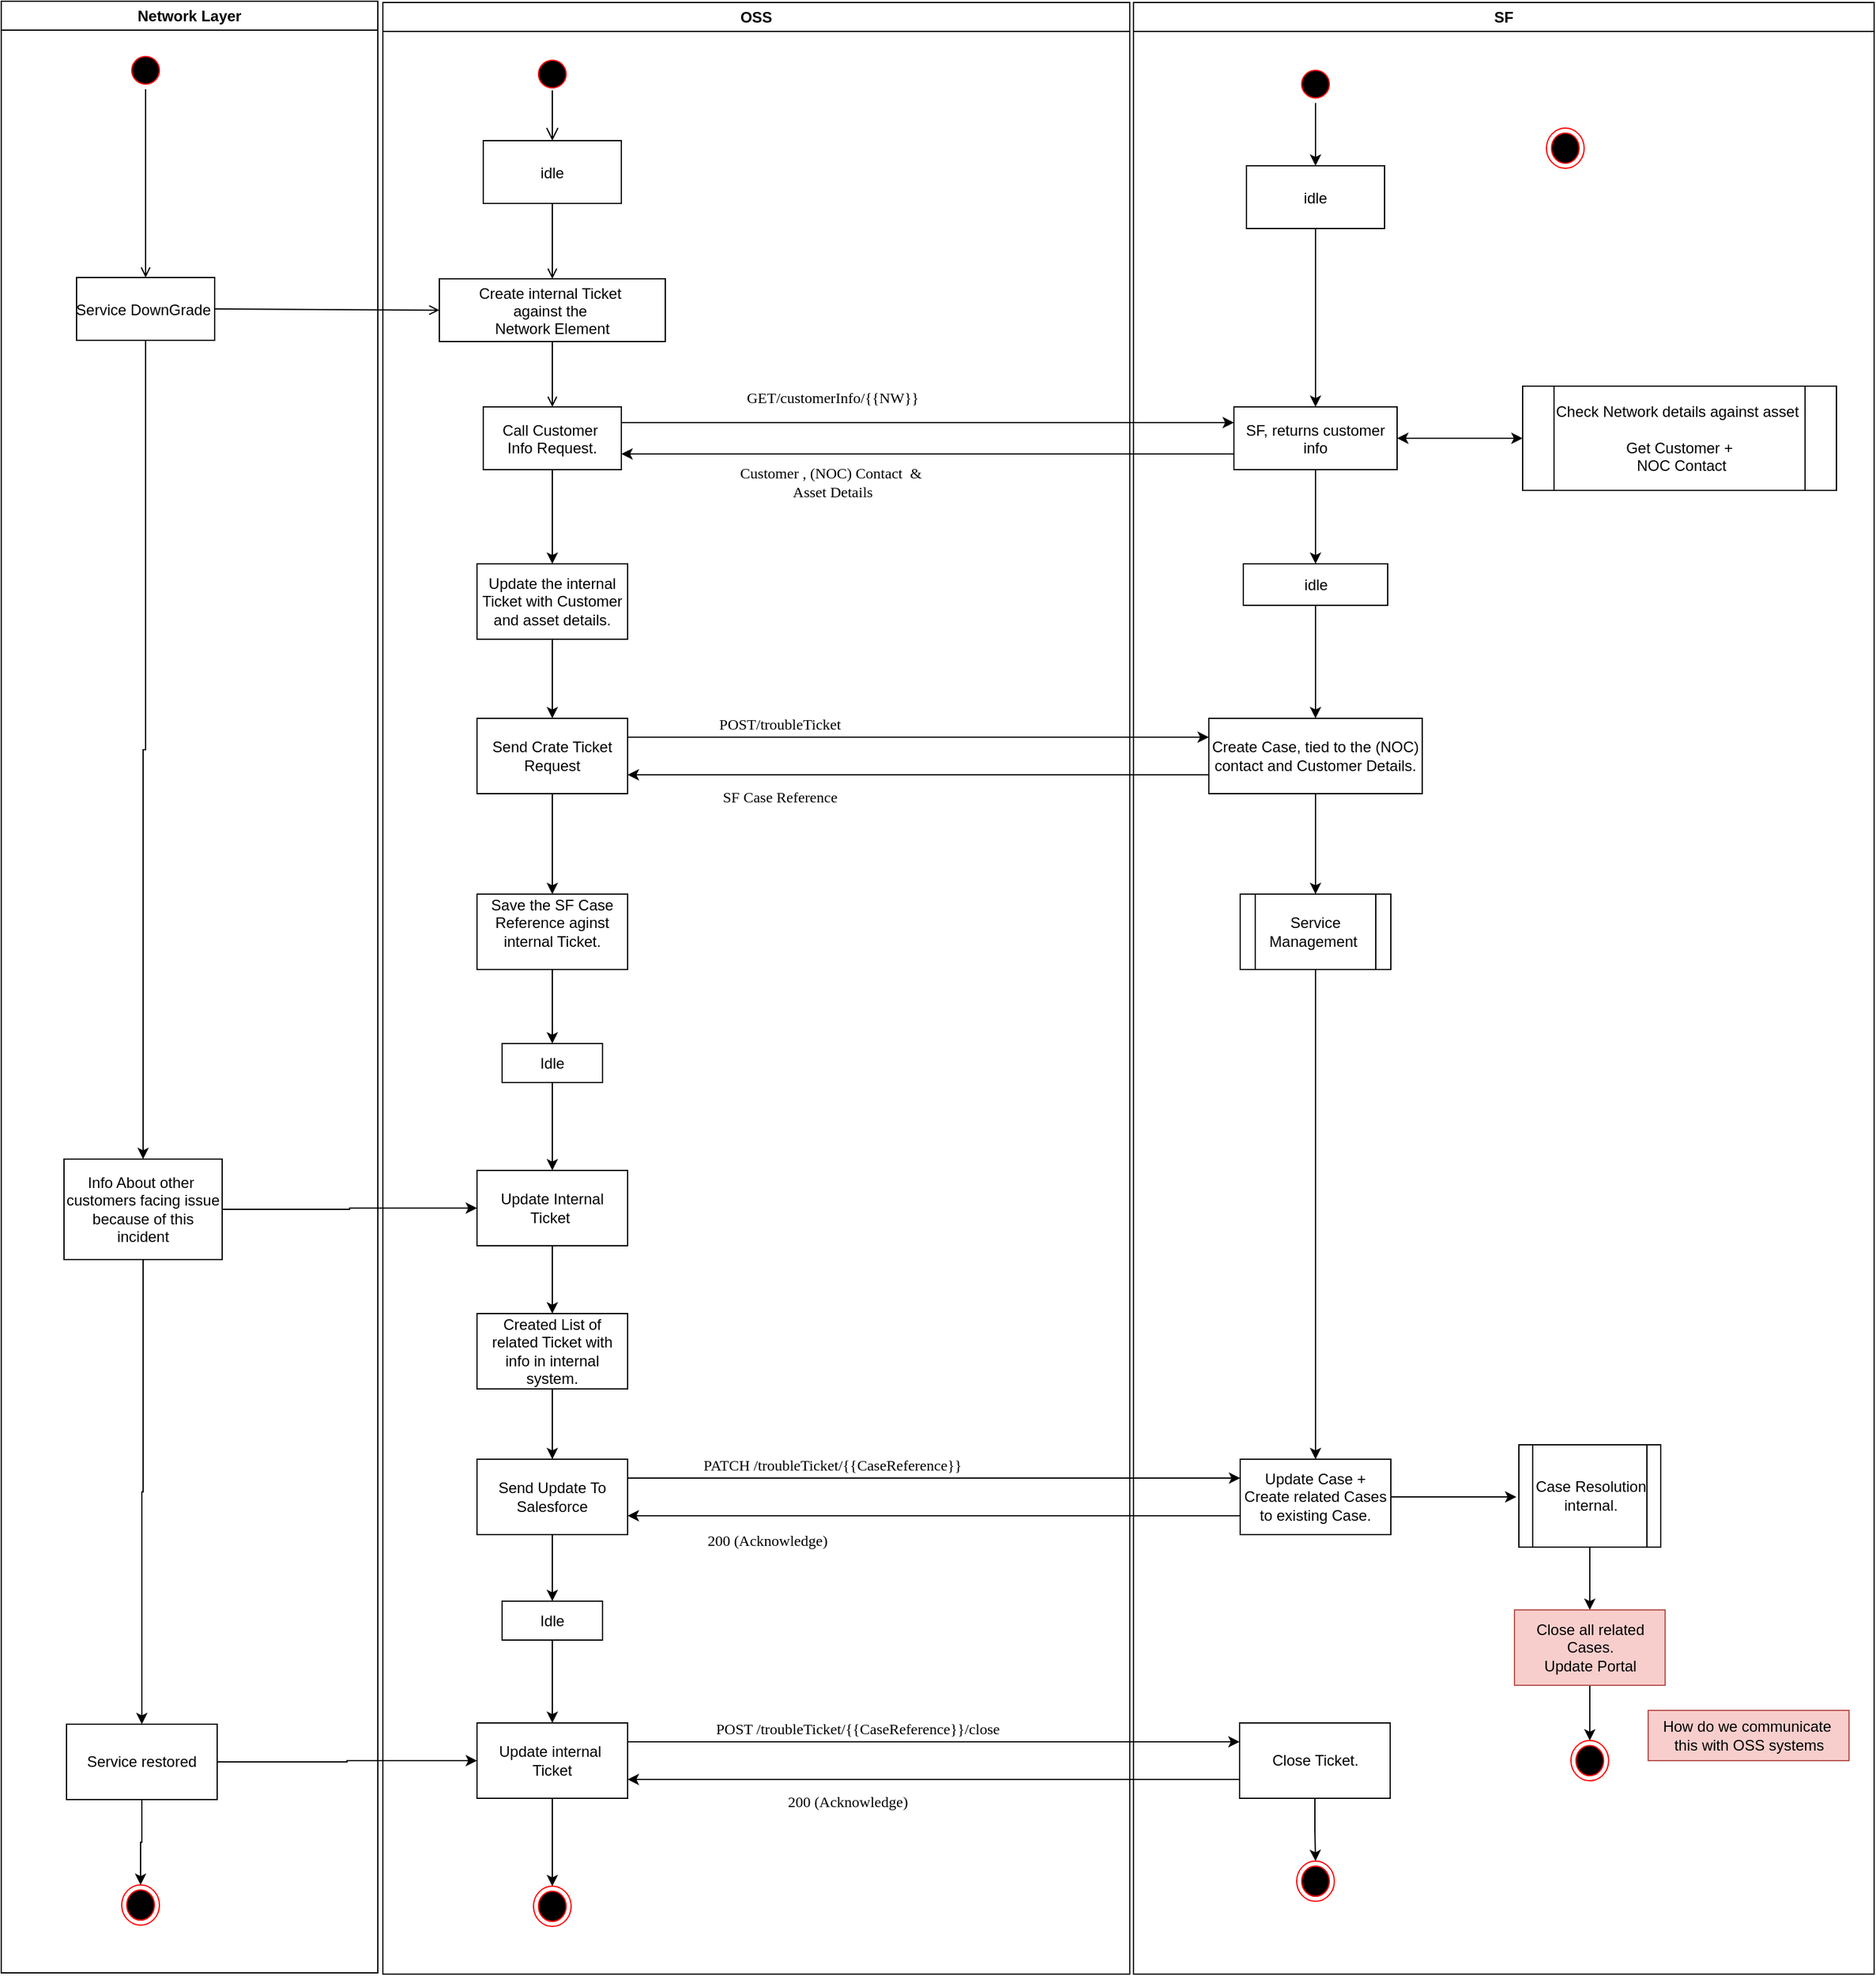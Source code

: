 <mxfile version="24.6.4" type="device">
  <diagram name="Page-1" id="e7e014a7-5840-1c2e-5031-d8a46d1fe8dd">
    <mxGraphModel dx="3585" dy="1845" grid="1" gridSize="10" guides="1" tooltips="1" connect="1" arrows="1" fold="1" page="1" pageScale="1" pageWidth="1169" pageHeight="826" background="none" math="0" shadow="0">
      <root>
        <mxCell id="0" />
        <mxCell id="1" parent="0" />
        <mxCell id="wHvrNHwxP_63tM_eivxe-43" value="Network Layer" style="swimlane;whiteSpace=wrap" vertex="1" parent="1">
          <mxGeometry x="66" y="139" width="300" height="1570" as="geometry" />
        </mxCell>
        <mxCell id="wHvrNHwxP_63tM_eivxe-44" value="" style="ellipse;shape=startState;fillColor=#000000;strokeColor=#ff0000;" vertex="1" parent="wHvrNHwxP_63tM_eivxe-43">
          <mxGeometry x="100" y="40" width="30" height="30" as="geometry" />
        </mxCell>
        <mxCell id="wHvrNHwxP_63tM_eivxe-45" value="" style="endArrow=open;strokeColor=#000000;endFill=1;rounded=0;entryX=0.5;entryY=0;entryDx=0;entryDy=0;" edge="1" parent="wHvrNHwxP_63tM_eivxe-43" source="wHvrNHwxP_63tM_eivxe-44" target="wHvrNHwxP_63tM_eivxe-47">
          <mxGeometry relative="1" as="geometry">
            <mxPoint x="115" y="160" as="sourcePoint" />
            <mxPoint x="115" y="212" as="targetPoint" />
          </mxGeometry>
        </mxCell>
        <mxCell id="wHvrNHwxP_63tM_eivxe-46" value="" style="edgeStyle=orthogonalEdgeStyle;rounded=0;orthogonalLoop=1;jettySize=auto;html=1;" edge="1" parent="wHvrNHwxP_63tM_eivxe-43" source="wHvrNHwxP_63tM_eivxe-47" target="wHvrNHwxP_63tM_eivxe-49">
          <mxGeometry relative="1" as="geometry" />
        </mxCell>
        <mxCell id="wHvrNHwxP_63tM_eivxe-47" value="Service DownGrade " style="" vertex="1" parent="wHvrNHwxP_63tM_eivxe-43">
          <mxGeometry x="60" y="220" width="110" height="50" as="geometry" />
        </mxCell>
        <mxCell id="wHvrNHwxP_63tM_eivxe-48" style="edgeStyle=orthogonalEdgeStyle;rounded=0;orthogonalLoop=1;jettySize=auto;html=1;" edge="1" parent="wHvrNHwxP_63tM_eivxe-43" source="wHvrNHwxP_63tM_eivxe-49" target="wHvrNHwxP_63tM_eivxe-51">
          <mxGeometry relative="1" as="geometry" />
        </mxCell>
        <mxCell id="wHvrNHwxP_63tM_eivxe-49" value="Info About other&amp;nbsp;&lt;div&gt;customers facing issue because of this&lt;/div&gt;&lt;div&gt;incident&lt;/div&gt;" style="whiteSpace=wrap;html=1;" vertex="1" parent="wHvrNHwxP_63tM_eivxe-43">
          <mxGeometry x="50" y="922" width="126" height="80" as="geometry" />
        </mxCell>
        <mxCell id="wHvrNHwxP_63tM_eivxe-50" value="" style="edgeStyle=orthogonalEdgeStyle;rounded=0;orthogonalLoop=1;jettySize=auto;html=1;" edge="1" parent="wHvrNHwxP_63tM_eivxe-43" source="wHvrNHwxP_63tM_eivxe-51" target="wHvrNHwxP_63tM_eivxe-52">
          <mxGeometry relative="1" as="geometry" />
        </mxCell>
        <mxCell id="wHvrNHwxP_63tM_eivxe-51" value="Service restored" style="whiteSpace=wrap;html=1;" vertex="1" parent="wHvrNHwxP_63tM_eivxe-43">
          <mxGeometry x="52" y="1372" width="120" height="60" as="geometry" />
        </mxCell>
        <mxCell id="wHvrNHwxP_63tM_eivxe-52" value="" style="ellipse;shape=endState;fillColor=#000000;strokeColor=#ff0000" vertex="1" parent="wHvrNHwxP_63tM_eivxe-43">
          <mxGeometry x="96" y="1500" width="30" height="32" as="geometry" />
        </mxCell>
        <mxCell id="wHvrNHwxP_63tM_eivxe-53" value="OSS" style="swimlane;whiteSpace=wrap" vertex="1" parent="1">
          <mxGeometry x="370" y="140" width="595" height="1570" as="geometry" />
        </mxCell>
        <mxCell id="wHvrNHwxP_63tM_eivxe-54" value="" style="ellipse;shape=startState;fillColor=#000000;strokeColor=#ff0000;" vertex="1" parent="wHvrNHwxP_63tM_eivxe-53">
          <mxGeometry x="120" y="42" width="30" height="30" as="geometry" />
        </mxCell>
        <mxCell id="wHvrNHwxP_63tM_eivxe-55" value="" style="edgeStyle=elbowEdgeStyle;elbow=horizontal;verticalAlign=bottom;endArrow=open;endSize=8;strokeColor=#000000;endFill=1;rounded=0" edge="1" parent="wHvrNHwxP_63tM_eivxe-53" target="wHvrNHwxP_63tM_eivxe-56">
          <mxGeometry x="40" y="20" as="geometry">
            <mxPoint x="115" y="90" as="targetPoint" />
            <mxPoint x="135" y="70" as="sourcePoint" />
          </mxGeometry>
        </mxCell>
        <mxCell id="wHvrNHwxP_63tM_eivxe-56" value="idle" style="" vertex="1" parent="wHvrNHwxP_63tM_eivxe-53">
          <mxGeometry x="80" y="110" width="110" height="50" as="geometry" />
        </mxCell>
        <mxCell id="wHvrNHwxP_63tM_eivxe-57" value="Create internal Ticket &#xa;against the &#xa;Network Element" style="" vertex="1" parent="wHvrNHwxP_63tM_eivxe-53">
          <mxGeometry x="45" y="220" width="180" height="50" as="geometry" />
        </mxCell>
        <mxCell id="wHvrNHwxP_63tM_eivxe-58" value="" style="endArrow=open;strokeColor=#000000;endFill=1;rounded=0" edge="1" parent="wHvrNHwxP_63tM_eivxe-53" source="wHvrNHwxP_63tM_eivxe-56" target="wHvrNHwxP_63tM_eivxe-57">
          <mxGeometry relative="1" as="geometry" />
        </mxCell>
        <mxCell id="wHvrNHwxP_63tM_eivxe-59" value="" style="edgeStyle=orthogonalEdgeStyle;rounded=0;orthogonalLoop=1;jettySize=auto;html=1;" edge="1" parent="wHvrNHwxP_63tM_eivxe-53" source="wHvrNHwxP_63tM_eivxe-60" target="wHvrNHwxP_63tM_eivxe-65">
          <mxGeometry relative="1" as="geometry" />
        </mxCell>
        <mxCell id="wHvrNHwxP_63tM_eivxe-60" value="Call Customer &#xa;Info Request." style="" vertex="1" parent="wHvrNHwxP_63tM_eivxe-53">
          <mxGeometry x="80" y="322" width="110" height="50" as="geometry" />
        </mxCell>
        <mxCell id="wHvrNHwxP_63tM_eivxe-61" value="" style="endArrow=open;strokeColor=#000000;endFill=1;rounded=0" edge="1" parent="wHvrNHwxP_63tM_eivxe-53" source="wHvrNHwxP_63tM_eivxe-57" target="wHvrNHwxP_63tM_eivxe-60">
          <mxGeometry relative="1" as="geometry" />
        </mxCell>
        <mxCell id="wHvrNHwxP_63tM_eivxe-62" value="GET/customerInfo/{{NW}}" style="text;html=1;align=center;verticalAlign=middle;resizable=0;points=[];autosize=1;strokeColor=none;fillColor=none;fontFamily=Lucida Console;" vertex="1" parent="wHvrNHwxP_63tM_eivxe-53">
          <mxGeometry x="262.5" y="300" width="190" height="30" as="geometry" />
        </mxCell>
        <mxCell id="wHvrNHwxP_63tM_eivxe-63" value="Customer , (NOC) Contact&amp;nbsp; &amp;amp;&amp;nbsp;&lt;div&gt;Asset Details&lt;/div&gt;" style="text;html=1;align=center;verticalAlign=middle;resizable=0;points=[];autosize=1;strokeColor=none;fillColor=none;fontFamily=Lucida Console;" vertex="1" parent="wHvrNHwxP_63tM_eivxe-53">
          <mxGeometry x="242.5" y="362" width="230" height="40" as="geometry" />
        </mxCell>
        <mxCell id="wHvrNHwxP_63tM_eivxe-64" value="" style="edgeStyle=orthogonalEdgeStyle;rounded=0;orthogonalLoop=1;jettySize=auto;html=1;" edge="1" parent="wHvrNHwxP_63tM_eivxe-53" source="wHvrNHwxP_63tM_eivxe-65" target="wHvrNHwxP_63tM_eivxe-67">
          <mxGeometry relative="1" as="geometry" />
        </mxCell>
        <mxCell id="wHvrNHwxP_63tM_eivxe-65" value="Update the internal Ticket with Customer and asset details." style="whiteSpace=wrap;html=1;" vertex="1" parent="wHvrNHwxP_63tM_eivxe-53">
          <mxGeometry x="75" y="447" width="120" height="60" as="geometry" />
        </mxCell>
        <mxCell id="wHvrNHwxP_63tM_eivxe-66" value="" style="edgeStyle=orthogonalEdgeStyle;rounded=0;orthogonalLoop=1;jettySize=auto;html=1;" edge="1" parent="wHvrNHwxP_63tM_eivxe-53" source="wHvrNHwxP_63tM_eivxe-67" target="wHvrNHwxP_63tM_eivxe-70">
          <mxGeometry relative="1" as="geometry" />
        </mxCell>
        <mxCell id="wHvrNHwxP_63tM_eivxe-67" value="Send Crate Ticket Request" style="whiteSpace=wrap;html=1;" vertex="1" parent="wHvrNHwxP_63tM_eivxe-53">
          <mxGeometry x="75" y="570" width="120" height="60" as="geometry" />
        </mxCell>
        <mxCell id="wHvrNHwxP_63tM_eivxe-68" value="POST/troubleTicket" style="text;html=1;align=center;verticalAlign=middle;resizable=0;points=[];autosize=1;strokeColor=none;fillColor=none;fontFamily=Lucida Console;" vertex="1" parent="wHvrNHwxP_63tM_eivxe-53">
          <mxGeometry x="240.5" y="560" width="150" height="30" as="geometry" />
        </mxCell>
        <mxCell id="wHvrNHwxP_63tM_eivxe-69" value="" style="edgeStyle=orthogonalEdgeStyle;rounded=0;orthogonalLoop=1;jettySize=auto;html=1;" edge="1" parent="wHvrNHwxP_63tM_eivxe-53" source="wHvrNHwxP_63tM_eivxe-70" target="wHvrNHwxP_63tM_eivxe-73">
          <mxGeometry relative="1" as="geometry" />
        </mxCell>
        <mxCell id="wHvrNHwxP_63tM_eivxe-70" value="Save the SF Case Reference aginst&lt;div&gt;internal Ticket.&lt;/div&gt;&lt;div&gt;&lt;br&gt;&lt;/div&gt;" style="whiteSpace=wrap;html=1;" vertex="1" parent="wHvrNHwxP_63tM_eivxe-53">
          <mxGeometry x="75" y="710" width="120" height="60" as="geometry" />
        </mxCell>
        <mxCell id="wHvrNHwxP_63tM_eivxe-71" value="SF Case Reference" style="text;html=1;align=center;verticalAlign=middle;resizable=0;points=[];autosize=1;strokeColor=none;fillColor=none;fontFamily=Lucida Console;" vertex="1" parent="wHvrNHwxP_63tM_eivxe-53">
          <mxGeometry x="240.5" y="618" width="150" height="30" as="geometry" />
        </mxCell>
        <mxCell id="wHvrNHwxP_63tM_eivxe-72" value="" style="edgeStyle=orthogonalEdgeStyle;rounded=0;orthogonalLoop=1;jettySize=auto;html=1;" edge="1" parent="wHvrNHwxP_63tM_eivxe-53" source="wHvrNHwxP_63tM_eivxe-73" target="wHvrNHwxP_63tM_eivxe-75">
          <mxGeometry relative="1" as="geometry" />
        </mxCell>
        <mxCell id="wHvrNHwxP_63tM_eivxe-73" value="Idle" style="whiteSpace=wrap;html=1;" vertex="1" parent="wHvrNHwxP_63tM_eivxe-53">
          <mxGeometry x="95" y="829" width="80" height="31" as="geometry" />
        </mxCell>
        <mxCell id="wHvrNHwxP_63tM_eivxe-120" value="" style="edgeStyle=orthogonalEdgeStyle;rounded=0;orthogonalLoop=1;jettySize=auto;html=1;" edge="1" parent="wHvrNHwxP_63tM_eivxe-53" source="wHvrNHwxP_63tM_eivxe-75" target="wHvrNHwxP_63tM_eivxe-119">
          <mxGeometry relative="1" as="geometry" />
        </mxCell>
        <mxCell id="wHvrNHwxP_63tM_eivxe-75" value="Update Internal Ticket&amp;nbsp;" style="whiteSpace=wrap;html=1;" vertex="1" parent="wHvrNHwxP_63tM_eivxe-53">
          <mxGeometry x="75" y="930" width="120" height="60" as="geometry" />
        </mxCell>
        <mxCell id="wHvrNHwxP_63tM_eivxe-76" value="" style="edgeStyle=orthogonalEdgeStyle;rounded=0;orthogonalLoop=1;jettySize=auto;html=1;" edge="1" parent="wHvrNHwxP_63tM_eivxe-53" source="wHvrNHwxP_63tM_eivxe-77" target="wHvrNHwxP_63tM_eivxe-80">
          <mxGeometry relative="1" as="geometry" />
        </mxCell>
        <mxCell id="wHvrNHwxP_63tM_eivxe-77" value="Send Update To Salesforce" style="whiteSpace=wrap;html=1;" vertex="1" parent="wHvrNHwxP_63tM_eivxe-53">
          <mxGeometry x="75" y="1160" width="120" height="60" as="geometry" />
        </mxCell>
        <mxCell id="wHvrNHwxP_63tM_eivxe-78" value="PATCH /troubleTicket/{{CaseReference}}&lt;span style=&quot;white-space-collapse: preserve;&quot;&gt;&#x9;&lt;/span&gt;" style="text;html=1;align=center;verticalAlign=middle;resizable=0;points=[];autosize=1;strokeColor=none;fillColor=default;fontFamily=Lucida Console;" vertex="1" parent="wHvrNHwxP_63tM_eivxe-53">
          <mxGeometry x="207.5" y="1150" width="310" height="30" as="geometry" />
        </mxCell>
        <mxCell id="wHvrNHwxP_63tM_eivxe-79" style="edgeStyle=orthogonalEdgeStyle;rounded=0;orthogonalLoop=1;jettySize=auto;html=1;exitX=0.5;exitY=1;exitDx=0;exitDy=0;entryX=0.5;entryY=0;entryDx=0;entryDy=0;" edge="1" parent="wHvrNHwxP_63tM_eivxe-53" source="wHvrNHwxP_63tM_eivxe-80" target="wHvrNHwxP_63tM_eivxe-82">
          <mxGeometry relative="1" as="geometry" />
        </mxCell>
        <mxCell id="wHvrNHwxP_63tM_eivxe-80" value="Idle" style="whiteSpace=wrap;html=1;" vertex="1" parent="wHvrNHwxP_63tM_eivxe-53">
          <mxGeometry x="95" y="1273" width="80" height="31" as="geometry" />
        </mxCell>
        <mxCell id="wHvrNHwxP_63tM_eivxe-81" value="" style="edgeStyle=orthogonalEdgeStyle;rounded=0;orthogonalLoop=1;jettySize=auto;html=1;" edge="1" parent="wHvrNHwxP_63tM_eivxe-53" source="wHvrNHwxP_63tM_eivxe-82" target="wHvrNHwxP_63tM_eivxe-85">
          <mxGeometry relative="1" as="geometry" />
        </mxCell>
        <mxCell id="wHvrNHwxP_63tM_eivxe-82" value="Update internal&amp;nbsp;&lt;div&gt;Ticket&lt;/div&gt;" style="whiteSpace=wrap;html=1;" vertex="1" parent="wHvrNHwxP_63tM_eivxe-53">
          <mxGeometry x="75" y="1370" width="120" height="60" as="geometry" />
        </mxCell>
        <mxCell id="wHvrNHwxP_63tM_eivxe-83" value="POST /troubleTicket/{{CaseReference}}/close" style="text;html=1;align=center;verticalAlign=middle;resizable=0;points=[];autosize=1;strokeColor=none;fillColor=default;fontFamily=Lucida Console;" vertex="1" parent="wHvrNHwxP_63tM_eivxe-53">
          <mxGeometry x="212.5" y="1360" width="330" height="30" as="geometry" />
        </mxCell>
        <mxCell id="wHvrNHwxP_63tM_eivxe-84" value="200 (Acknowledge)" style="text;html=1;align=center;verticalAlign=middle;resizable=0;points=[];autosize=1;strokeColor=none;fillColor=none;fontFamily=Lucida Console;" vertex="1" parent="wHvrNHwxP_63tM_eivxe-53">
          <mxGeometry x="230.5" y="1210" width="150" height="30" as="geometry" />
        </mxCell>
        <mxCell id="wHvrNHwxP_63tM_eivxe-85" value="" style="ellipse;shape=endState;fillColor=#000000;strokeColor=#ff0000" vertex="1" parent="wHvrNHwxP_63tM_eivxe-53">
          <mxGeometry x="120" y="1500" width="30" height="32" as="geometry" />
        </mxCell>
        <mxCell id="wHvrNHwxP_63tM_eivxe-123" style="edgeStyle=orthogonalEdgeStyle;rounded=0;orthogonalLoop=1;jettySize=auto;html=1;exitX=0.5;exitY=1;exitDx=0;exitDy=0;" edge="1" parent="wHvrNHwxP_63tM_eivxe-53" source="wHvrNHwxP_63tM_eivxe-119" target="wHvrNHwxP_63tM_eivxe-77">
          <mxGeometry relative="1" as="geometry" />
        </mxCell>
        <mxCell id="wHvrNHwxP_63tM_eivxe-119" value="Created List of related Ticket with info in internal system." style="whiteSpace=wrap;html=1;" vertex="1" parent="wHvrNHwxP_63tM_eivxe-53">
          <mxGeometry x="75" y="1044" width="120" height="60" as="geometry" />
        </mxCell>
        <mxCell id="wHvrNHwxP_63tM_eivxe-86" value="SF" style="swimlane;whiteSpace=wrap;" vertex="1" parent="1">
          <mxGeometry x="968" y="140" width="590" height="1570" as="geometry" />
        </mxCell>
        <mxCell id="wHvrNHwxP_63tM_eivxe-87" value="" style="edgeStyle=orthogonalEdgeStyle;rounded=0;orthogonalLoop=1;jettySize=auto;html=1;" edge="1" parent="wHvrNHwxP_63tM_eivxe-86" source="wHvrNHwxP_63tM_eivxe-88" target="wHvrNHwxP_63tM_eivxe-99">
          <mxGeometry relative="1" as="geometry" />
        </mxCell>
        <mxCell id="wHvrNHwxP_63tM_eivxe-88" value="SF, returns customer&#xa;info" style="" vertex="1" parent="wHvrNHwxP_63tM_eivxe-86">
          <mxGeometry x="80" y="322" width="130" height="50" as="geometry" />
        </mxCell>
        <mxCell id="wHvrNHwxP_63tM_eivxe-89" value="Check Network details against asset&amp;nbsp;&lt;div&gt;&lt;br&gt;&lt;/div&gt;&lt;div&gt;&lt;div&gt;Get Customer +&lt;/div&gt;&amp;nbsp;NOC Contact&lt;br&gt;&lt;/div&gt;" style="shape=process;whiteSpace=wrap;html=1;backgroundOutline=1;" vertex="1" parent="wHvrNHwxP_63tM_eivxe-86">
          <mxGeometry x="310" y="305.5" width="250" height="83" as="geometry" />
        </mxCell>
        <mxCell id="wHvrNHwxP_63tM_eivxe-90" value="" style="ellipse;shape=endState;fillColor=#000000;strokeColor=#ff0000" vertex="1" parent="wHvrNHwxP_63tM_eivxe-86">
          <mxGeometry x="329" y="100" width="30" height="32" as="geometry" />
        </mxCell>
        <mxCell id="wHvrNHwxP_63tM_eivxe-91" style="edgeStyle=orthogonalEdgeStyle;rounded=0;orthogonalLoop=1;jettySize=auto;html=1;exitX=0.5;exitY=1;exitDx=0;exitDy=0;" edge="1" parent="wHvrNHwxP_63tM_eivxe-86" source="wHvrNHwxP_63tM_eivxe-94" target="wHvrNHwxP_63tM_eivxe-88">
          <mxGeometry relative="1" as="geometry" />
        </mxCell>
        <mxCell id="wHvrNHwxP_63tM_eivxe-92" style="edgeStyle=orthogonalEdgeStyle;rounded=0;orthogonalLoop=1;jettySize=auto;html=1;entryX=0.5;entryY=0;entryDx=0;entryDy=0;" edge="1" parent="wHvrNHwxP_63tM_eivxe-86" source="wHvrNHwxP_63tM_eivxe-93" target="wHvrNHwxP_63tM_eivxe-94">
          <mxGeometry relative="1" as="geometry" />
        </mxCell>
        <mxCell id="wHvrNHwxP_63tM_eivxe-93" value="" style="ellipse;shape=startState;fillColor=#000000;strokeColor=#ff0000;" vertex="1" parent="wHvrNHwxP_63tM_eivxe-86">
          <mxGeometry x="130" y="50" width="30" height="30" as="geometry" />
        </mxCell>
        <mxCell id="wHvrNHwxP_63tM_eivxe-94" value="idle" style="" vertex="1" parent="wHvrNHwxP_63tM_eivxe-86">
          <mxGeometry x="90" y="130" width="110" height="50" as="geometry" />
        </mxCell>
        <mxCell id="wHvrNHwxP_63tM_eivxe-95" value="" style="endArrow=classic;startArrow=classic;html=1;rounded=0;exitX=1;exitY=0.5;exitDx=0;exitDy=0;" edge="1" parent="wHvrNHwxP_63tM_eivxe-86" source="wHvrNHwxP_63tM_eivxe-88" target="wHvrNHwxP_63tM_eivxe-89">
          <mxGeometry width="50" height="50" relative="1" as="geometry">
            <mxPoint x="230" y="330" as="sourcePoint" />
            <mxPoint x="280" y="280" as="targetPoint" />
          </mxGeometry>
        </mxCell>
        <mxCell id="wHvrNHwxP_63tM_eivxe-96" value="" style="edgeStyle=orthogonalEdgeStyle;rounded=0;orthogonalLoop=1;jettySize=auto;html=1;" edge="1" parent="wHvrNHwxP_63tM_eivxe-86" source="wHvrNHwxP_63tM_eivxe-97" target="wHvrNHwxP_63tM_eivxe-103">
          <mxGeometry relative="1" as="geometry" />
        </mxCell>
        <mxCell id="wHvrNHwxP_63tM_eivxe-97" value="Create Case, tied to the (NOC) contact and Customer Details." style="whiteSpace=wrap;html=1;" vertex="1" parent="wHvrNHwxP_63tM_eivxe-86">
          <mxGeometry x="60" y="570" width="170" height="60" as="geometry" />
        </mxCell>
        <mxCell id="wHvrNHwxP_63tM_eivxe-98" style="edgeStyle=orthogonalEdgeStyle;rounded=0;orthogonalLoop=1;jettySize=auto;html=1;" edge="1" parent="wHvrNHwxP_63tM_eivxe-86" source="wHvrNHwxP_63tM_eivxe-99" target="wHvrNHwxP_63tM_eivxe-97">
          <mxGeometry relative="1" as="geometry" />
        </mxCell>
        <mxCell id="wHvrNHwxP_63tM_eivxe-99" value="&lt;span style=&quot;text-wrap: nowrap;&quot;&gt;idle&lt;/span&gt;" style="whiteSpace=wrap;html=1;" vertex="1" parent="wHvrNHwxP_63tM_eivxe-86">
          <mxGeometry x="87.5" y="447" width="115" height="33" as="geometry" />
        </mxCell>
        <mxCell id="wHvrNHwxP_63tM_eivxe-125" value="" style="edgeStyle=orthogonalEdgeStyle;rounded=0;orthogonalLoop=1;jettySize=auto;html=1;" edge="1" parent="wHvrNHwxP_63tM_eivxe-86" source="wHvrNHwxP_63tM_eivxe-101">
          <mxGeometry relative="1" as="geometry">
            <mxPoint x="305" y="1190" as="targetPoint" />
          </mxGeometry>
        </mxCell>
        <mxCell id="wHvrNHwxP_63tM_eivxe-101" value="Update Case + Create related Cases to existing Case." style="whiteSpace=wrap;html=1;" vertex="1" parent="wHvrNHwxP_63tM_eivxe-86">
          <mxGeometry x="85" y="1160" width="120" height="60" as="geometry" />
        </mxCell>
        <mxCell id="wHvrNHwxP_63tM_eivxe-102" style="edgeStyle=orthogonalEdgeStyle;rounded=0;orthogonalLoop=1;jettySize=auto;html=1;entryX=0.5;entryY=0;entryDx=0;entryDy=0;" edge="1" parent="wHvrNHwxP_63tM_eivxe-86" source="wHvrNHwxP_63tM_eivxe-103" target="wHvrNHwxP_63tM_eivxe-101">
          <mxGeometry relative="1" as="geometry" />
        </mxCell>
        <mxCell id="wHvrNHwxP_63tM_eivxe-103" value="Service Management&amp;nbsp;" style="shape=process;whiteSpace=wrap;html=1;backgroundOutline=1;" vertex="1" parent="wHvrNHwxP_63tM_eivxe-86">
          <mxGeometry x="85" y="710" width="120" height="60" as="geometry" />
        </mxCell>
        <mxCell id="wHvrNHwxP_63tM_eivxe-104" value="" style="edgeStyle=orthogonalEdgeStyle;rounded=0;orthogonalLoop=1;jettySize=auto;html=1;" edge="1" parent="wHvrNHwxP_63tM_eivxe-86" source="wHvrNHwxP_63tM_eivxe-105" target="wHvrNHwxP_63tM_eivxe-106">
          <mxGeometry relative="1" as="geometry" />
        </mxCell>
        <mxCell id="wHvrNHwxP_63tM_eivxe-105" value="Close Ticket." style="whiteSpace=wrap;html=1;" vertex="1" parent="wHvrNHwxP_63tM_eivxe-86">
          <mxGeometry x="84.5" y="1370" width="120" height="60" as="geometry" />
        </mxCell>
        <mxCell id="wHvrNHwxP_63tM_eivxe-106" value="" style="ellipse;shape=endState;fillColor=#000000;strokeColor=#ff0000" vertex="1" parent="wHvrNHwxP_63tM_eivxe-86">
          <mxGeometry x="130" y="1480" width="30" height="32" as="geometry" />
        </mxCell>
        <mxCell id="wHvrNHwxP_63tM_eivxe-205" value="" style="edgeStyle=orthogonalEdgeStyle;rounded=0;orthogonalLoop=1;jettySize=auto;html=1;" edge="1" parent="wHvrNHwxP_63tM_eivxe-86" source="wHvrNHwxP_63tM_eivxe-202" target="wHvrNHwxP_63tM_eivxe-204">
          <mxGeometry relative="1" as="geometry" />
        </mxCell>
        <mxCell id="wHvrNHwxP_63tM_eivxe-202" value="Case Resolution internal." style="shape=process;whiteSpace=wrap;html=1;backgroundOutline=1;" vertex="1" parent="wHvrNHwxP_63tM_eivxe-86">
          <mxGeometry x="307" y="1148.5" width="113" height="81.5" as="geometry" />
        </mxCell>
        <mxCell id="wHvrNHwxP_63tM_eivxe-207" value="" style="edgeStyle=orthogonalEdgeStyle;rounded=0;orthogonalLoop=1;jettySize=auto;html=1;" edge="1" parent="wHvrNHwxP_63tM_eivxe-86" source="wHvrNHwxP_63tM_eivxe-204" target="wHvrNHwxP_63tM_eivxe-206">
          <mxGeometry relative="1" as="geometry" />
        </mxCell>
        <mxCell id="wHvrNHwxP_63tM_eivxe-204" value="Close all related Cases.&lt;div&gt;Update Portal&lt;/div&gt;" style="whiteSpace=wrap;html=1;fillColor=#f8cecc;strokeColor=#b85450;" vertex="1" parent="wHvrNHwxP_63tM_eivxe-86">
          <mxGeometry x="303.5" y="1280" width="120" height="60" as="geometry" />
        </mxCell>
        <mxCell id="wHvrNHwxP_63tM_eivxe-206" value="" style="ellipse;shape=endState;fillColor=#000000;strokeColor=#ff0000" vertex="1" parent="wHvrNHwxP_63tM_eivxe-86">
          <mxGeometry x="348.5" y="1384" width="30" height="32" as="geometry" />
        </mxCell>
        <mxCell id="wHvrNHwxP_63tM_eivxe-208" value="How do we communicate&amp;nbsp;&lt;div&gt;this with OSS systems&lt;/div&gt;" style="text;html=1;align=center;verticalAlign=middle;resizable=0;points=[];autosize=1;strokeColor=#b85450;fillColor=#f8cecc;" vertex="1" parent="wHvrNHwxP_63tM_eivxe-86">
          <mxGeometry x="410" y="1360" width="160" height="40" as="geometry" />
        </mxCell>
        <mxCell id="wHvrNHwxP_63tM_eivxe-107" value="" style="endArrow=open;strokeColor=#000000;endFill=1;rounded=0;exitX=1;exitY=0.5;exitDx=0;exitDy=0;entryX=0;entryY=0.5;entryDx=0;entryDy=0;" edge="1" parent="1" source="wHvrNHwxP_63tM_eivxe-47" target="wHvrNHwxP_63tM_eivxe-57">
          <mxGeometry relative="1" as="geometry" />
        </mxCell>
        <mxCell id="wHvrNHwxP_63tM_eivxe-108" style="edgeStyle=orthogonalEdgeStyle;rounded=0;orthogonalLoop=1;jettySize=auto;html=1;exitX=1;exitY=0.25;exitDx=0;exitDy=0;entryX=0;entryY=0.25;entryDx=0;entryDy=0;" edge="1" parent="1" source="wHvrNHwxP_63tM_eivxe-60" target="wHvrNHwxP_63tM_eivxe-88">
          <mxGeometry relative="1" as="geometry" />
        </mxCell>
        <mxCell id="wHvrNHwxP_63tM_eivxe-109" style="edgeStyle=orthogonalEdgeStyle;rounded=0;orthogonalLoop=1;jettySize=auto;html=1;exitX=0;exitY=0.75;exitDx=0;exitDy=0;entryX=1;entryY=0.75;entryDx=0;entryDy=0;" edge="1" parent="1" source="wHvrNHwxP_63tM_eivxe-88" target="wHvrNHwxP_63tM_eivxe-60">
          <mxGeometry relative="1" as="geometry" />
        </mxCell>
        <mxCell id="wHvrNHwxP_63tM_eivxe-110" value="" style="edgeStyle=orthogonalEdgeStyle;rounded=0;orthogonalLoop=1;jettySize=auto;html=1;exitX=1;exitY=0.25;exitDx=0;exitDy=0;entryX=0;entryY=0.25;entryDx=0;entryDy=0;" edge="1" parent="1" source="wHvrNHwxP_63tM_eivxe-67" target="wHvrNHwxP_63tM_eivxe-97">
          <mxGeometry relative="1" as="geometry" />
        </mxCell>
        <mxCell id="wHvrNHwxP_63tM_eivxe-111" style="edgeStyle=orthogonalEdgeStyle;rounded=0;orthogonalLoop=1;jettySize=auto;html=1;exitX=0;exitY=0.75;exitDx=0;exitDy=0;entryX=1;entryY=0.75;entryDx=0;entryDy=0;" edge="1" parent="1" source="wHvrNHwxP_63tM_eivxe-97" target="wHvrNHwxP_63tM_eivxe-67">
          <mxGeometry relative="1" as="geometry" />
        </mxCell>
        <mxCell id="wHvrNHwxP_63tM_eivxe-112" value="" style="edgeStyle=orthogonalEdgeStyle;rounded=0;orthogonalLoop=1;jettySize=auto;html=1;" edge="1" parent="1" source="wHvrNHwxP_63tM_eivxe-49" target="wHvrNHwxP_63tM_eivxe-75">
          <mxGeometry relative="1" as="geometry" />
        </mxCell>
        <mxCell id="wHvrNHwxP_63tM_eivxe-113" value="" style="edgeStyle=orthogonalEdgeStyle;rounded=0;orthogonalLoop=1;jettySize=auto;html=1;exitX=1;exitY=0.25;exitDx=0;exitDy=0;entryX=0;entryY=0.25;entryDx=0;entryDy=0;" edge="1" parent="1" source="wHvrNHwxP_63tM_eivxe-77" target="wHvrNHwxP_63tM_eivxe-101">
          <mxGeometry relative="1" as="geometry" />
        </mxCell>
        <mxCell id="wHvrNHwxP_63tM_eivxe-114" style="edgeStyle=orthogonalEdgeStyle;rounded=0;orthogonalLoop=1;jettySize=auto;html=1;exitX=0;exitY=0.75;exitDx=0;exitDy=0;entryX=1;entryY=0.75;entryDx=0;entryDy=0;" edge="1" parent="1" source="wHvrNHwxP_63tM_eivxe-101" target="wHvrNHwxP_63tM_eivxe-77">
          <mxGeometry relative="1" as="geometry" />
        </mxCell>
        <mxCell id="wHvrNHwxP_63tM_eivxe-115" value="" style="edgeStyle=orthogonalEdgeStyle;rounded=0;orthogonalLoop=1;jettySize=auto;html=1;" edge="1" parent="1" source="wHvrNHwxP_63tM_eivxe-51" target="wHvrNHwxP_63tM_eivxe-82">
          <mxGeometry relative="1" as="geometry" />
        </mxCell>
        <mxCell id="wHvrNHwxP_63tM_eivxe-116" value="" style="edgeStyle=orthogonalEdgeStyle;rounded=0;orthogonalLoop=1;jettySize=auto;html=1;exitX=1;exitY=0.25;exitDx=0;exitDy=0;entryX=0;entryY=0.25;entryDx=0;entryDy=0;" edge="1" parent="1" source="wHvrNHwxP_63tM_eivxe-82" target="wHvrNHwxP_63tM_eivxe-105">
          <mxGeometry relative="1" as="geometry" />
        </mxCell>
        <mxCell id="wHvrNHwxP_63tM_eivxe-117" style="edgeStyle=orthogonalEdgeStyle;rounded=0;orthogonalLoop=1;jettySize=auto;html=1;exitX=0;exitY=0.75;exitDx=0;exitDy=0;entryX=1;entryY=0.75;entryDx=0;entryDy=0;" edge="1" parent="1" source="wHvrNHwxP_63tM_eivxe-105" target="wHvrNHwxP_63tM_eivxe-82">
          <mxGeometry relative="1" as="geometry" />
        </mxCell>
        <mxCell id="wHvrNHwxP_63tM_eivxe-118" value="200 (Acknowledge)" style="text;html=1;align=center;verticalAlign=middle;resizable=0;points=[];autosize=1;strokeColor=none;fillColor=none;fontFamily=Lucida Console;" vertex="1" parent="1">
          <mxGeometry x="665" y="1558" width="150" height="30" as="geometry" />
        </mxCell>
      </root>
    </mxGraphModel>
  </diagram>
</mxfile>
